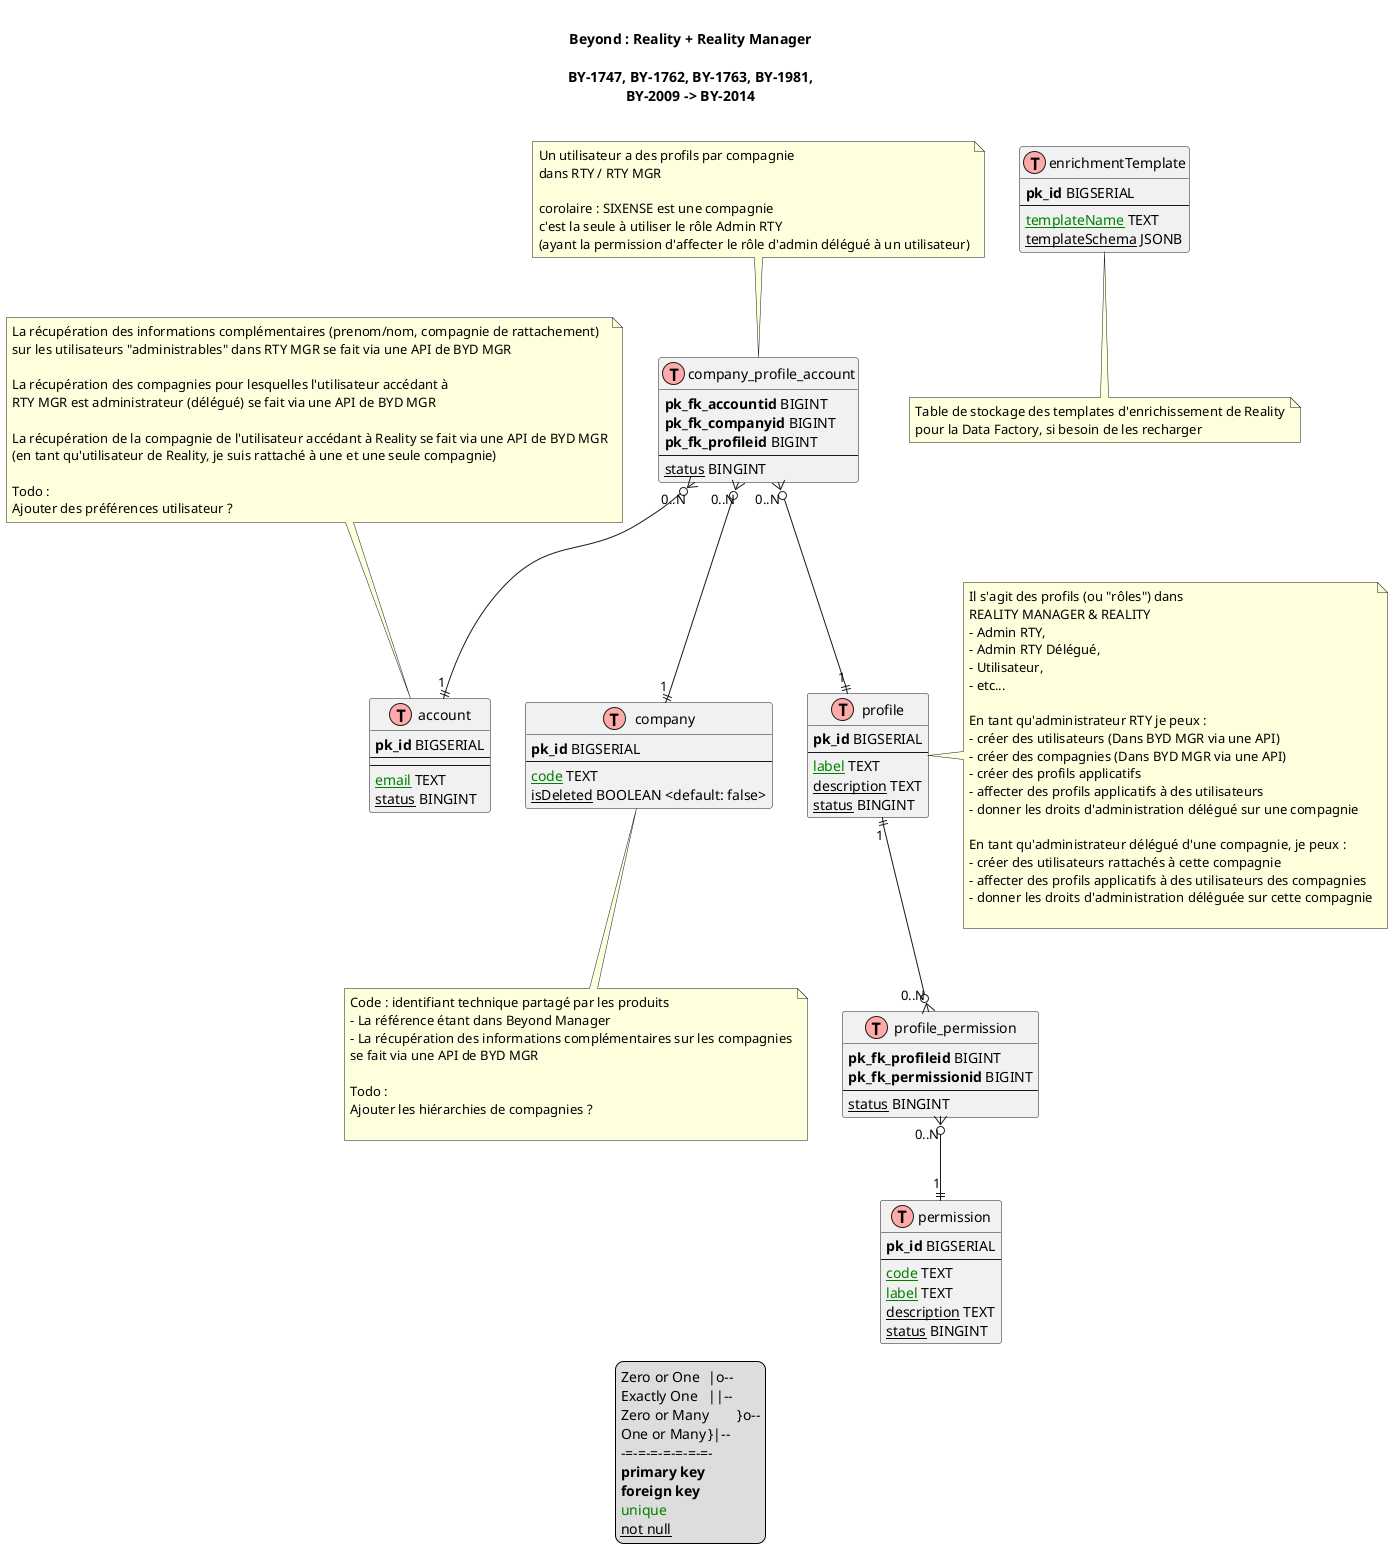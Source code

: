 @startuml Reality and Reality Manager data model

title

Beyond : Reality + Reality Manager

BY-1747, BY-1762, BY-1763, BY-1981,
BY-2009 -> BY-2014

end title

' hide the spot
' hide circle

' avoid problems with angled crows feet
' skinparam linetype ortho


' https://gist.github.com/QuantumGhost/0955a45383a0b6c0bc24f9654b3cb561

' uncomment the line below if you're using computer with a retina display
' skinparam dpi 300
!define Table(name,desc) class name as "desc" << (T,#FFAAAA) >>
' we use bold for primary key
' green color for unique
' and underscore for not_null
!define primary_key(x) <b>x</b>
!define foreign_key(x) <b>x</b>
!define unique(x) <color:green>x</color>
!define not_null(x) <u>x</u>
' other tags available:
' <i></i>
' <back:COLOR></color>, where color is a color name or html color code
' (#FFAACC)
' see: http://plantuml.com/classes.html#More
hide methods
hide stereotypes

' disposition du diagramme

Table(company, "company") {
  primary_key(pk_id) BIGSERIAL
  ---
  not_null(unique(code)) TEXT
  not_null(isDeleted) BOOLEAN <default: false>
}
note bottom of company
  Code : identifiant technique partagé par les produits
  - La référence étant dans Beyond Manager
  - La récupération des informations complémentaires sur les compagnies
  se fait via une API de BYD MGR

  Todo :
  Ajouter les hiérarchies de compagnies ?

end note

Table(account, "account") {
primary_key(pk_id) BIGSERIAL
---
'foreign_key(pk_fk_companyid) BIGINT
---
not_null(unique(email)) TEXT
'not_null(firstname) TEXT
'not_null(lastname) TEXT
'unique(providerUserId) TEXT
not_null(status) BINGINT
}
note top of account
  La récupération des informations complémentaires (prenom/nom, compagnie de rattachement)
  sur les utilisateurs "administrables" dans RTY MGR se fait via une API de BYD MGR

  La récupération des compagnies pour lesquelles l'utilisateur accédant à
  RTY MGR est administrateur (délégué) se fait via une API de BYD MGR

  La récupération de la compagnie de l'utilisateur accédant à Reality se fait via une API de BYD MGR
  (en tant qu'utilisateur de Reality, je suis rattaché à une et une seule compagnie)

  Todo :
  Ajouter des préférences utilisateur ?
end note

Table(profile, "profile") {
  primary_key(pk_id) BIGSERIAL
  ---
  not_null(unique(label)) TEXT
  not_null(description) TEXT
  not_null(status) BINGINT
}
note right of profile
  Il s'agit des profils (ou "rôles") dans
  REALITY MANAGER & REALITY
  - Admin RTY,
  - Admin RTY Délégué,
  - Utilisateur,
  - etc...
  
  En tant qu'administrateur RTY je peux :
  - créer des utilisateurs (Dans BYD MGR via une API)
  - créer des compagnies (Dans BYD MGR via une API)
  - créer des profils applicatifs
  - affecter des profils applicatifs à des utilisateurs
  - donner les droits d'administration délégué sur une compagnie

  En tant qu'administrateur délégué d'une compagnie, je peux :
  - créer des utilisateurs rattachés à cette compagnie
  - affecter des profils applicatifs à des utilisateurs des compagnies
  - donner les droits d'administration déléguée sur cette compagnie

end note

Table(permission, "permission") {
  primary_key(pk_id) BIGSERIAL
  ---
  not_null(unique(code)) TEXT
  not_null(unique(label)) TEXT
  not_null(description) TEXT
  not_null(status) BINGINT
}

Table(profilePermission, "profile_permission") {
  foreign_key(pk_fk_profileid) BIGINT
  foreign_key(pk_fk_permissionid) BIGINT
  ---
  not_null(status) BINGINT
}

Table(companyProfileAccount, "company_profile_account") {
  foreign_key(pk_fk_accountid) BIGINT
  foreign_key(pk_fk_companyid) BIGINT
  foreign_key(pk_fk_profileid) BIGINT
  ---
  not_null(status) BINGINT
}
note top of companyProfileAccount
  Un utilisateur a des profils par compagnie
  dans RTY / RTY MGR

  corolaire : SIXENSE est une compagnie
  c'est la seule à utiliser le rôle Admin RTY
  (ayant la permission d'affecter le rôle d'admin délégué à un utilisateur)
end note

' relationships

account -right[hidden]- company
company -right[hidden]- profile

'company "1" ||-left-o{ "0..N" account: An account is linked to\none company

company "1" ||-up-o{ "0..N" companyProfileAccount
account "1" ||-up-o{ "0..N" companyProfileAccount
profile "1" ||-up-o{ "0..N" companyProfileAccount

profile "1" ||-down-o{ "0..N" profilePermission
profilePermission "0..N" }o-down-|| "1" permission

Table(enrichmentTemplate, "enrichmentTemplate") {
  primary_key(pk_id) BIGSERIAL
  ---
  not_null(unique(templateName)) TEXT
  not_null(templateSchema) JSONB
}
note bottom of enrichmentTemplate
  Table de stockage des templates d'enrichissement de Reality
  pour la Data Factory, si besoin de les recharger
end note

legend bottom
  Zero or One	|o--
  Exactly One	||--
  Zero or Many	}o--
  One or Many	}|--
  -=-=-=-=-=-=-=-
  primary_key("primary key")
  foreign_key("foreign key")
  unique(unique)
  not_null("not null")
endlegend

@enduml

